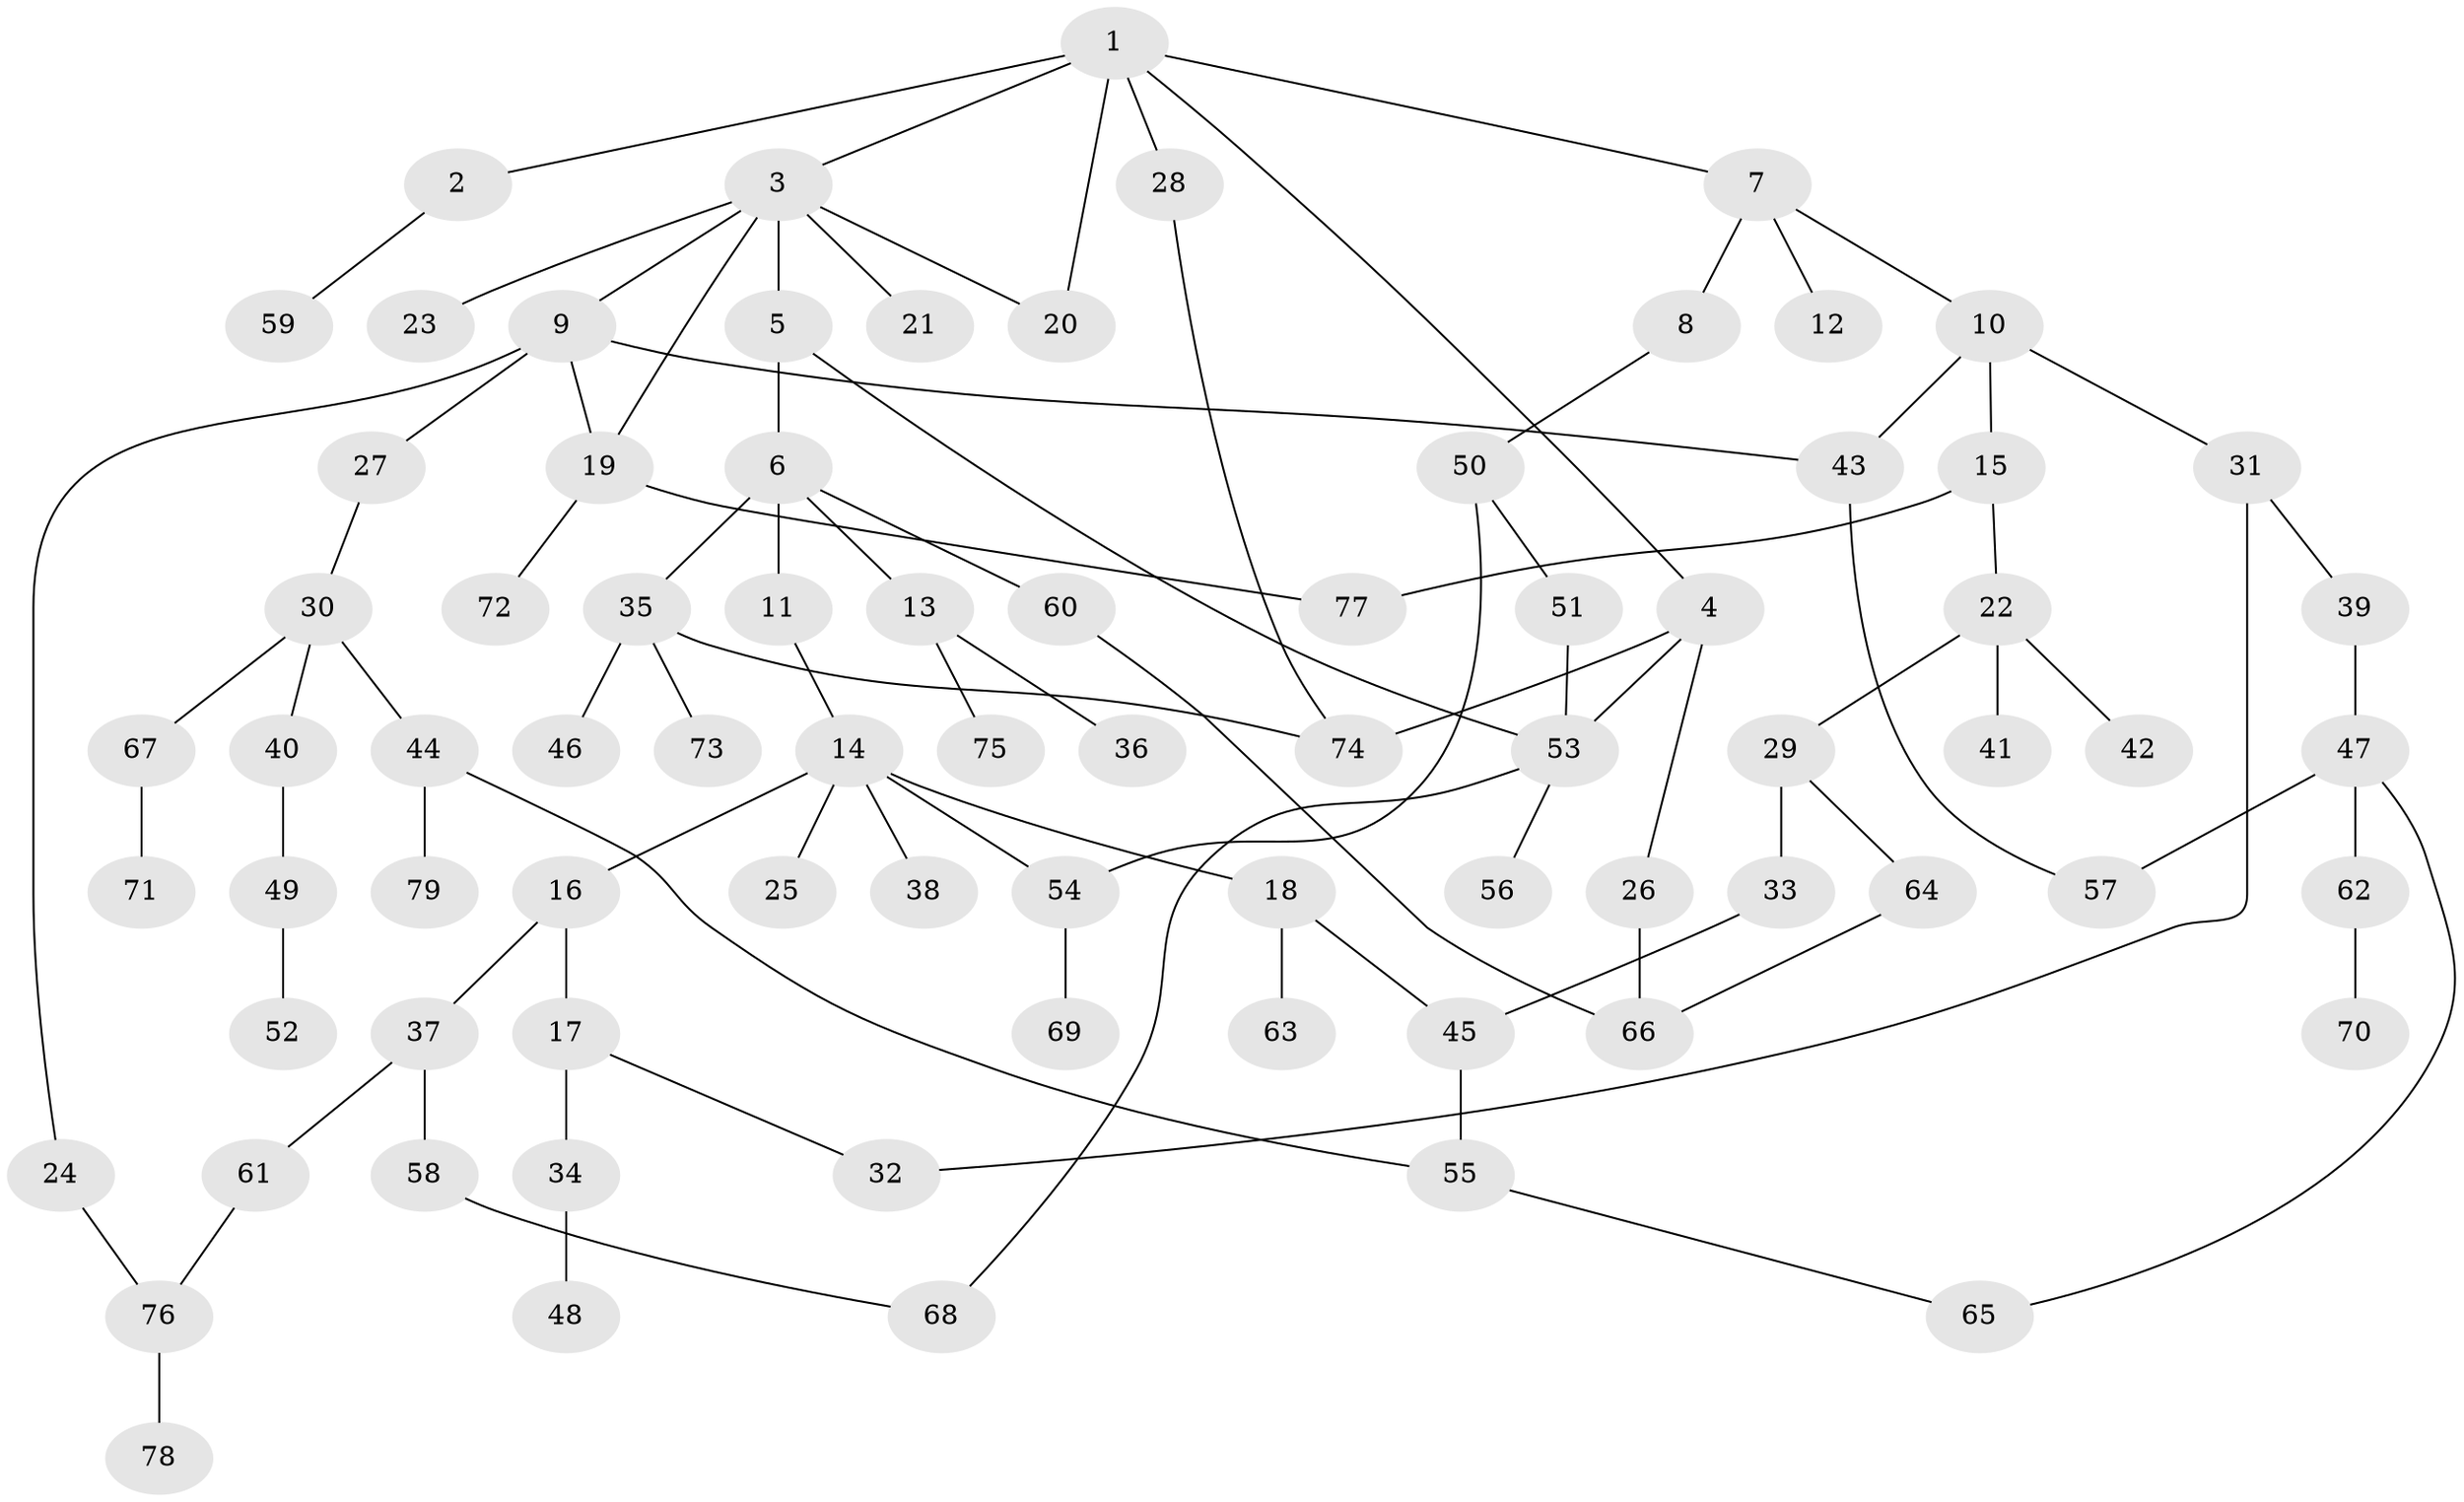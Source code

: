// coarse degree distribution, {2: 0.2909090909090909, 5: 0.09090909090909091, 4: 0.05454545454545454, 1: 0.38181818181818183, 9: 0.01818181818181818, 3: 0.14545454545454545, 11: 0.01818181818181818}
// Generated by graph-tools (version 1.1) at 2025/44/03/04/25 21:44:31]
// undirected, 79 vertices, 96 edges
graph export_dot {
graph [start="1"]
  node [color=gray90,style=filled];
  1;
  2;
  3;
  4;
  5;
  6;
  7;
  8;
  9;
  10;
  11;
  12;
  13;
  14;
  15;
  16;
  17;
  18;
  19;
  20;
  21;
  22;
  23;
  24;
  25;
  26;
  27;
  28;
  29;
  30;
  31;
  32;
  33;
  34;
  35;
  36;
  37;
  38;
  39;
  40;
  41;
  42;
  43;
  44;
  45;
  46;
  47;
  48;
  49;
  50;
  51;
  52;
  53;
  54;
  55;
  56;
  57;
  58;
  59;
  60;
  61;
  62;
  63;
  64;
  65;
  66;
  67;
  68;
  69;
  70;
  71;
  72;
  73;
  74;
  75;
  76;
  77;
  78;
  79;
  1 -- 2;
  1 -- 3;
  1 -- 4;
  1 -- 7;
  1 -- 28;
  1 -- 20;
  2 -- 59;
  3 -- 5;
  3 -- 9;
  3 -- 20;
  3 -- 21;
  3 -- 23;
  3 -- 19;
  4 -- 26;
  4 -- 74;
  4 -- 53;
  5 -- 6;
  5 -- 53;
  6 -- 11;
  6 -- 13;
  6 -- 35;
  6 -- 60;
  7 -- 8;
  7 -- 10;
  7 -- 12;
  8 -- 50;
  9 -- 19;
  9 -- 24;
  9 -- 27;
  9 -- 43;
  10 -- 15;
  10 -- 31;
  10 -- 43;
  11 -- 14;
  13 -- 36;
  13 -- 75;
  14 -- 16;
  14 -- 18;
  14 -- 25;
  14 -- 38;
  14 -- 54;
  15 -- 22;
  15 -- 77;
  16 -- 17;
  16 -- 37;
  17 -- 34;
  17 -- 32;
  18 -- 45;
  18 -- 63;
  19 -- 72;
  19 -- 77;
  22 -- 29;
  22 -- 41;
  22 -- 42;
  24 -- 76;
  26 -- 66;
  27 -- 30;
  28 -- 74;
  29 -- 33;
  29 -- 64;
  30 -- 40;
  30 -- 44;
  30 -- 67;
  31 -- 32;
  31 -- 39;
  33 -- 45;
  34 -- 48;
  35 -- 46;
  35 -- 73;
  35 -- 74;
  37 -- 58;
  37 -- 61;
  39 -- 47;
  40 -- 49;
  43 -- 57;
  44 -- 55;
  44 -- 79;
  45 -- 55;
  47 -- 62;
  47 -- 57;
  47 -- 65;
  49 -- 52;
  50 -- 51;
  50 -- 54;
  51 -- 53;
  53 -- 56;
  53 -- 68;
  54 -- 69;
  55 -- 65;
  58 -- 68;
  60 -- 66;
  61 -- 76;
  62 -- 70;
  64 -- 66;
  67 -- 71;
  76 -- 78;
}
